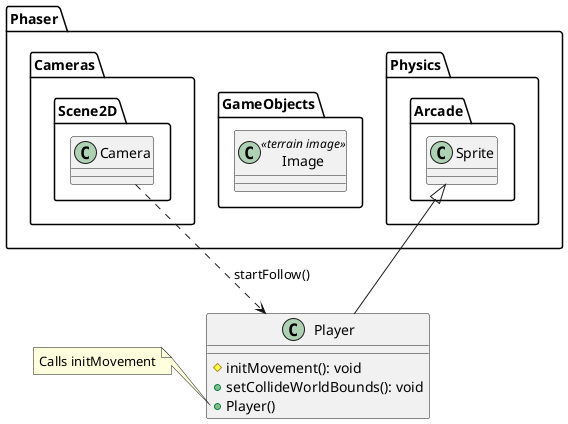 @startuml Version 0.1.0

class Player extends Phaser.Physics.Arcade.Sprite {
    # initMovement(): void
    + setCollideWorldBounds(): void
    + Player()
}

note left of Player::Player
    Calls initMovement
end note

class Phaser.GameObjects.Image <<terrain image>>
class Phaser.Cameras.Scene2D.Camera

Phaser.Cameras.Scene2D.Camera ..> Player: startFollow()

@enduml